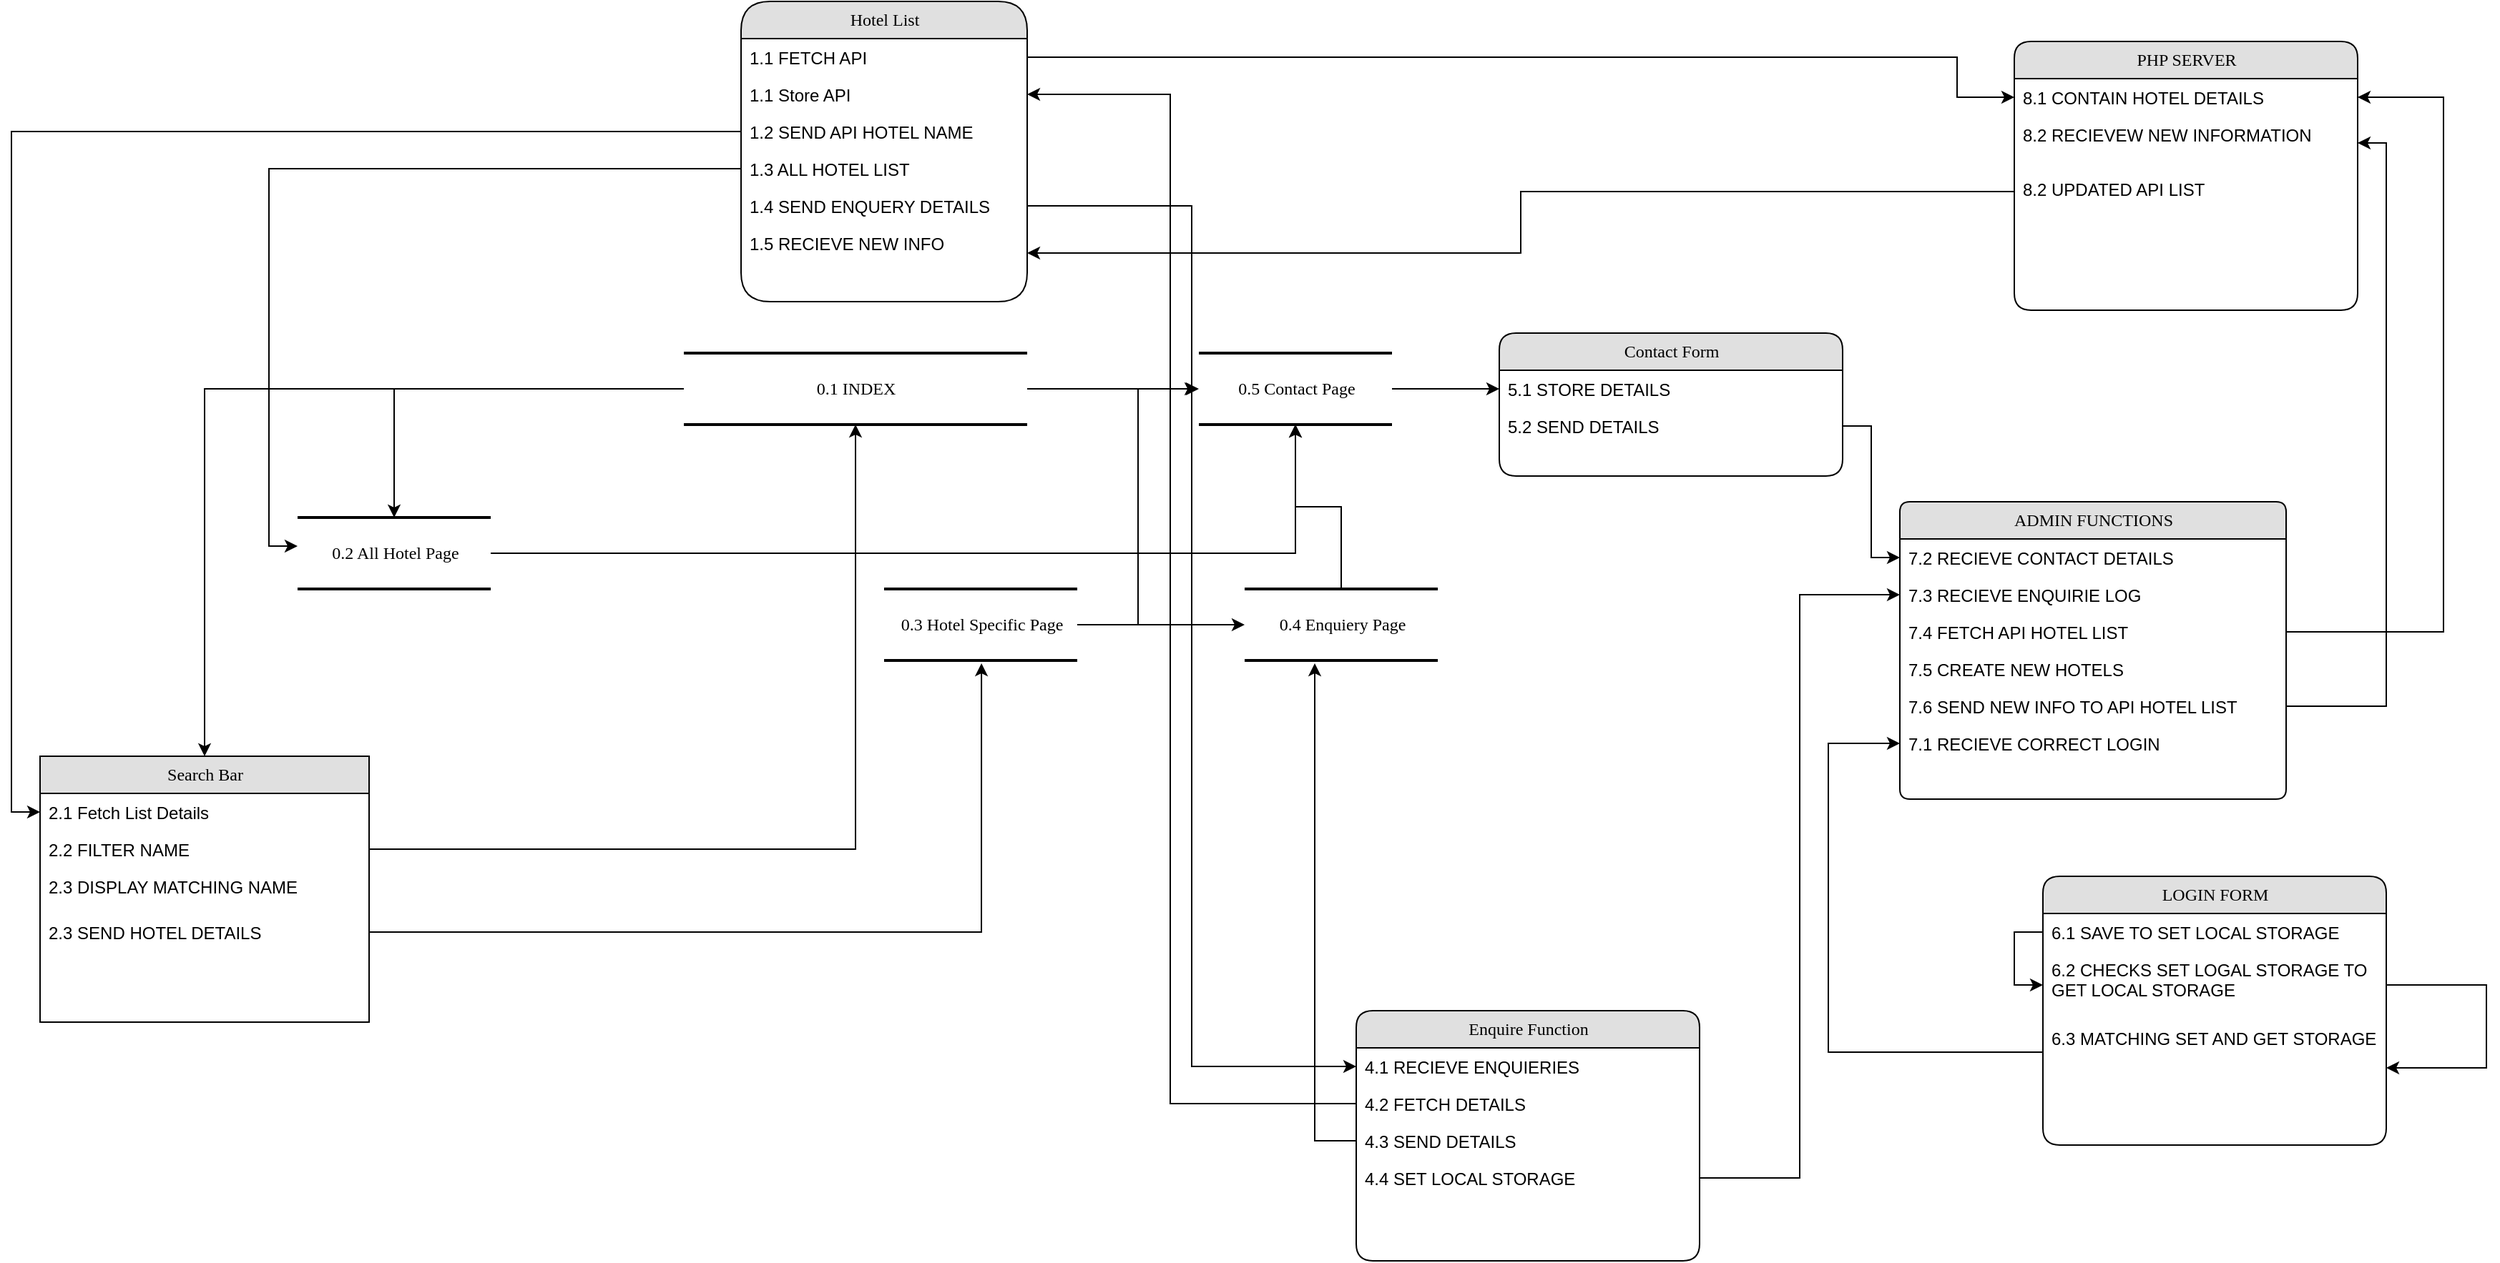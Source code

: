 <mxfile version="10.6.3" type="google"><diagram name="Page-1" id="b520641d-4fe3-3701-9064-5fc419738815"><mxGraphModel dx="3428" dy="1380" grid="1" gridSize="10" guides="1" tooltips="1" connect="1" arrows="1" fold="1" page="1" pageScale="1" pageWidth="1100" pageHeight="850" background="#ffffff" math="0" shadow="0"><root><mxCell id="0"/><mxCell id="1" parent="0"/><mxCell id="21ea969265ad0168-6" value="Search Bar&lt;br&gt;" style="swimlane;html=1;fontStyle=0;childLayout=stackLayout;horizontal=1;startSize=26;fillColor=#e0e0e0;horizontalStack=0;resizeParent=1;resizeLast=0;collapsible=1;marginBottom=0;swimlaneFillColor=#ffffff;align=center;rounded=1;shadow=0;comic=0;labelBackgroundColor=none;strokeColor=#000000;strokeWidth=1;fontFamily=Verdana;fontSize=12;fontColor=#000000;arcSize=0;" parent="1" vertex="1"><mxGeometry x="-490" y="566" width="230" height="186" as="geometry"/></mxCell><mxCell id="21ea969265ad0168-7" value="2.1 Fetch List Details&lt;br&gt;&lt;br&gt;" style="text;html=1;strokeColor=none;fillColor=none;spacingLeft=4;spacingRight=4;whiteSpace=wrap;overflow=hidden;rotatable=0;points=[[0,0.5],[1,0.5]];portConstraint=eastwest;" parent="21ea969265ad0168-6" vertex="1"><mxGeometry y="26" width="230" height="26" as="geometry"/></mxCell><mxCell id="21ea969265ad0168-8" value="2.2 FILTER NAME" style="text;html=1;strokeColor=none;fillColor=none;spacingLeft=4;spacingRight=4;whiteSpace=wrap;overflow=hidden;rotatable=0;points=[[0,0.5],[1,0.5]];portConstraint=eastwest;" parent="21ea969265ad0168-6" vertex="1"><mxGeometry y="52" width="230" height="26" as="geometry"/></mxCell><mxCell id="21ea969265ad0168-9" value="2.3 DISPLAY MATCHING NAME" style="text;html=1;strokeColor=none;fillColor=none;spacingLeft=4;spacingRight=4;whiteSpace=wrap;overflow=hidden;rotatable=0;points=[[0,0.5],[1,0.5]];portConstraint=eastwest;" parent="21ea969265ad0168-6" vertex="1"><mxGeometry y="78" width="230" height="32" as="geometry"/></mxCell><mxCell id="E_6C34pSmRQTVcCgLB4o-65" value="2.3 SEND HOTEL DETAILS&lt;br&gt;" style="text;html=1;strokeColor=none;fillColor=none;spacingLeft=4;spacingRight=4;whiteSpace=wrap;overflow=hidden;rotatable=0;points=[[0,0.5],[1,0.5]];portConstraint=eastwest;" vertex="1" parent="21ea969265ad0168-6"><mxGeometry y="110" width="230" height="26" as="geometry"/></mxCell><mxCell id="E_6C34pSmRQTVcCgLB4o-70" style="edgeStyle=orthogonalEdgeStyle;rounded=0;orthogonalLoop=1;jettySize=auto;html=1;" edge="1" parent="1" source="E_6C34pSmRQTVcCgLB4o-1" target="E_6C34pSmRQTVcCgLB4o-10"><mxGeometry relative="1" as="geometry"/></mxCell><mxCell id="E_6C34pSmRQTVcCgLB4o-94" style="edgeStyle=orthogonalEdgeStyle;rounded=0;orthogonalLoop=1;jettySize=auto;html=1;entryX=0;entryY=0.5;entryDx=0;entryDy=0;entryPerimeter=0;" edge="1" parent="1" source="E_6C34pSmRQTVcCgLB4o-1" target="E_6C34pSmRQTVcCgLB4o-9"><mxGeometry relative="1" as="geometry"><mxPoint x="-145" y="1411" as="targetPoint"/></mxGeometry></mxCell><mxCell id="E_6C34pSmRQTVcCgLB4o-148" style="edgeStyle=orthogonalEdgeStyle;rounded=0;orthogonalLoop=1;jettySize=auto;html=1;" edge="1" parent="1" source="E_6C34pSmRQTVcCgLB4o-1" target="21ea969265ad0168-6"><mxGeometry relative="1" as="geometry"/></mxCell><mxCell id="E_6C34pSmRQTVcCgLB4o-1" value="0.1 INDEX&lt;br&gt;" style="html=1;rounded=0;shadow=0;comic=0;labelBackgroundColor=none;strokeColor=#000000;strokeWidth=2;fillColor=#FFFFFF;fontFamily=Verdana;fontSize=12;fontColor=#000000;align=center;shape=mxgraph.ios7ui.horLines;" vertex="1" parent="1"><mxGeometry x="-40" y="284" width="240" height="50" as="geometry"/></mxCell><mxCell id="E_6C34pSmRQTVcCgLB4o-2" value="Hotel List&lt;br&gt;" style="swimlane;html=1;fontStyle=0;childLayout=stackLayout;horizontal=1;startSize=26;fillColor=#e0e0e0;horizontalStack=0;resizeParent=1;resizeLast=0;collapsible=1;marginBottom=0;swimlaneFillColor=#ffffff;align=center;rounded=1;shadow=0;comic=0;labelBackgroundColor=none;strokeColor=#000000;strokeWidth=1;fontFamily=Verdana;fontSize=12;fontColor=#000000;arcSize=26;" vertex="1" parent="1"><mxGeometry y="38" width="200" height="210" as="geometry"/></mxCell><mxCell id="E_6C34pSmRQTVcCgLB4o-3" value="1.1 FETCH API&lt;br&gt;" style="text;html=1;strokeColor=none;fillColor=none;spacingLeft=4;spacingRight=4;whiteSpace=wrap;overflow=hidden;rotatable=0;points=[[0,0.5],[1,0.5]];portConstraint=eastwest;" vertex="1" parent="E_6C34pSmRQTVcCgLB4o-2"><mxGeometry y="26" width="200" height="26" as="geometry"/></mxCell><mxCell id="E_6C34pSmRQTVcCgLB4o-171" value="1.1 Store API&lt;br&gt;" style="text;html=1;strokeColor=none;fillColor=none;spacingLeft=4;spacingRight=4;whiteSpace=wrap;overflow=hidden;rotatable=0;points=[[0,0.5],[1,0.5]];portConstraint=eastwest;" vertex="1" parent="E_6C34pSmRQTVcCgLB4o-2"><mxGeometry y="52" width="200" height="26" as="geometry"/></mxCell><mxCell id="E_6C34pSmRQTVcCgLB4o-4" value="1.2 SEND API HOTEL NAME&lt;br&gt;&lt;br&gt;" style="text;html=1;strokeColor=none;fillColor=none;spacingLeft=4;spacingRight=4;whiteSpace=wrap;overflow=hidden;rotatable=0;points=[[0,0.5],[1,0.5]];portConstraint=eastwest;" vertex="1" parent="E_6C34pSmRQTVcCgLB4o-2"><mxGeometry y="78" width="200" height="26" as="geometry"/></mxCell><mxCell id="E_6C34pSmRQTVcCgLB4o-5" value="1.3 ALL HOTEL LIST" style="text;html=1;strokeColor=none;fillColor=none;spacingLeft=4;spacingRight=4;whiteSpace=wrap;overflow=hidden;rotatable=0;points=[[0,0.5],[1,0.5]];portConstraint=eastwest;" vertex="1" parent="E_6C34pSmRQTVcCgLB4o-2"><mxGeometry y="104" width="200" height="26" as="geometry"/></mxCell><mxCell id="E_6C34pSmRQTVcCgLB4o-47" value="1.4 SEND ENQUERY DETAILS" style="text;html=1;strokeColor=none;fillColor=none;spacingLeft=4;spacingRight=4;whiteSpace=wrap;overflow=hidden;rotatable=0;points=[[0,0.5],[1,0.5]];portConstraint=eastwest;" vertex="1" parent="E_6C34pSmRQTVcCgLB4o-2"><mxGeometry y="130" width="200" height="26" as="geometry"/></mxCell><mxCell id="E_6C34pSmRQTVcCgLB4o-99" value="1.5 RECIEVE NEW INFO&lt;br&gt;" style="text;html=1;strokeColor=none;fillColor=none;spacingLeft=4;spacingRight=4;whiteSpace=wrap;overflow=hidden;rotatable=0;points=[[0,0.5],[1,0.5]];portConstraint=eastwest;" vertex="1" parent="E_6C34pSmRQTVcCgLB4o-2"><mxGeometry y="156" width="200" height="40" as="geometry"/></mxCell><mxCell id="E_6C34pSmRQTVcCgLB4o-88" style="edgeStyle=orthogonalEdgeStyle;rounded=0;orthogonalLoop=1;jettySize=auto;html=1;" edge="1" parent="1" source="E_6C34pSmRQTVcCgLB4o-8" target="E_6C34pSmRQTVcCgLB4o-19"><mxGeometry relative="1" as="geometry"/></mxCell><mxCell id="E_6C34pSmRQTVcCgLB4o-133" style="edgeStyle=orthogonalEdgeStyle;rounded=0;orthogonalLoop=1;jettySize=auto;html=1;entryX=-0.007;entryY=0.5;entryDx=0;entryDy=0;entryPerimeter=0;" edge="1" parent="1" source="E_6C34pSmRQTVcCgLB4o-8" target="E_6C34pSmRQTVcCgLB4o-9"><mxGeometry relative="1" as="geometry"/></mxCell><mxCell id="E_6C34pSmRQTVcCgLB4o-8" value="0.3 Hotel Specific Page&lt;br&gt;" style="html=1;rounded=0;shadow=0;comic=0;labelBackgroundColor=none;strokeColor=#000000;strokeWidth=2;fillColor=#FFFFFF;fontFamily=Verdana;fontSize=12;fontColor=#000000;align=center;shape=mxgraph.ios7ui.horLines;" vertex="1" parent="1"><mxGeometry x="100" y="449" width="135" height="50" as="geometry"/></mxCell><mxCell id="E_6C34pSmRQTVcCgLB4o-125" style="edgeStyle=orthogonalEdgeStyle;rounded=0;orthogonalLoop=1;jettySize=auto;html=1;" edge="1" parent="1" source="E_6C34pSmRQTVcCgLB4o-9" target="E_6C34pSmRQTVcCgLB4o-68"><mxGeometry relative="1" as="geometry"/></mxCell><mxCell id="E_6C34pSmRQTVcCgLB4o-9" value="0.5 Contact Page&lt;br&gt;" style="html=1;rounded=0;shadow=0;comic=0;labelBackgroundColor=none;strokeColor=#000000;strokeWidth=2;fillColor=#FFFFFF;fontFamily=Verdana;fontSize=12;fontColor=#000000;align=center;shape=mxgraph.ios7ui.horLines;" vertex="1" parent="1"><mxGeometry x="320" y="284" width="135" height="50" as="geometry"/></mxCell><mxCell id="E_6C34pSmRQTVcCgLB4o-114" style="edgeStyle=orthogonalEdgeStyle;rounded=0;orthogonalLoop=1;jettySize=auto;html=1;" edge="1" parent="1" source="E_6C34pSmRQTVcCgLB4o-19" target="E_6C34pSmRQTVcCgLB4o-9"><mxGeometry relative="1" as="geometry"/></mxCell><mxCell id="E_6C34pSmRQTVcCgLB4o-19" value="0.4 Enquiery Page&lt;br&gt;" style="html=1;rounded=0;shadow=0;comic=0;labelBackgroundColor=none;strokeColor=#000000;strokeWidth=2;fillColor=#FFFFFF;fontFamily=Verdana;fontSize=12;fontColor=#000000;align=center;shape=mxgraph.ios7ui.horLines;" vertex="1" parent="1"><mxGeometry x="352" y="449" width="135" height="50" as="geometry"/></mxCell><mxCell id="E_6C34pSmRQTVcCgLB4o-33" style="edgeStyle=orthogonalEdgeStyle;rounded=0;orthogonalLoop=1;jettySize=auto;html=1;exitX=0;exitY=0.5;exitDx=0;exitDy=0;entryX=0;entryY=0.5;entryDx=0;entryDy=0;" edge="1" parent="1" source="E_6C34pSmRQTVcCgLB4o-4" target="21ea969265ad0168-7"><mxGeometry relative="1" as="geometry"/></mxCell><mxCell id="E_6C34pSmRQTVcCgLB4o-37" value="Enquire Function&lt;br&gt;" style="swimlane;html=1;fontStyle=0;childLayout=stackLayout;horizontal=1;startSize=26;fillColor=#e0e0e0;horizontalStack=0;resizeParent=1;resizeLast=0;collapsible=1;marginBottom=0;swimlaneFillColor=#ffffff;align=center;rounded=1;shadow=0;comic=0;labelBackgroundColor=none;strokeColor=#000000;strokeWidth=1;fontFamily=Verdana;fontSize=12;fontColor=#000000;" vertex="1" parent="1"><mxGeometry x="430" y="744" width="240" height="175" as="geometry"><mxRectangle x="360" y="465" width="130" height="26" as="alternateBounds"/></mxGeometry></mxCell><mxCell id="E_6C34pSmRQTVcCgLB4o-38" value="4.1 RECIEVE ENQUIERIES&lt;br&gt;" style="text;html=1;strokeColor=none;fillColor=none;spacingLeft=4;spacingRight=4;whiteSpace=wrap;overflow=hidden;rotatable=0;points=[[0,0.5],[1,0.5]];portConstraint=eastwest;" vertex="1" parent="E_6C34pSmRQTVcCgLB4o-37"><mxGeometry y="26" width="240" height="26" as="geometry"/></mxCell><mxCell id="E_6C34pSmRQTVcCgLB4o-39" value="4.2 FETCH DETAILS" style="text;html=1;strokeColor=none;fillColor=none;spacingLeft=4;spacingRight=4;whiteSpace=wrap;overflow=hidden;rotatable=0;points=[[0,0.5],[1,0.5]];portConstraint=eastwest;" vertex="1" parent="E_6C34pSmRQTVcCgLB4o-37"><mxGeometry y="52" width="240" height="26" as="geometry"/></mxCell><mxCell id="E_6C34pSmRQTVcCgLB4o-40" value="4.3 SEND DETAILS&lt;br&gt;" style="text;html=1;strokeColor=none;fillColor=none;spacingLeft=4;spacingRight=4;whiteSpace=wrap;overflow=hidden;rotatable=0;points=[[0,0.5],[1,0.5]];portConstraint=eastwest;" vertex="1" parent="E_6C34pSmRQTVcCgLB4o-37"><mxGeometry y="78" width="240" height="26" as="geometry"/></mxCell><mxCell id="E_6C34pSmRQTVcCgLB4o-151" value="4.4 SET LOCAL STORAGE&amp;nbsp;&lt;br&gt;" style="text;html=1;strokeColor=none;fillColor=none;spacingLeft=4;spacingRight=4;whiteSpace=wrap;overflow=hidden;rotatable=0;points=[[0,0.5],[1,0.5]];portConstraint=eastwest;" vertex="1" parent="E_6C34pSmRQTVcCgLB4o-37"><mxGeometry y="104" width="240" height="26" as="geometry"/></mxCell><mxCell id="E_6C34pSmRQTVcCgLB4o-48" style="edgeStyle=orthogonalEdgeStyle;rounded=0;orthogonalLoop=1;jettySize=auto;html=1;exitX=0;exitY=0.5;exitDx=0;exitDy=0;entryX=0;entryY=0.4;entryDx=0;entryDy=0;entryPerimeter=0;" edge="1" parent="1" source="E_6C34pSmRQTVcCgLB4o-5" target="E_6C34pSmRQTVcCgLB4o-10"><mxGeometry relative="1" as="geometry"/></mxCell><mxCell id="E_6C34pSmRQTVcCgLB4o-49" value="ADMIN FUNCTIONS&lt;br&gt;" style="swimlane;html=1;fontStyle=0;childLayout=stackLayout;horizontal=1;startSize=26;fillColor=#e0e0e0;horizontalStack=0;resizeParent=1;resizeLast=0;collapsible=1;marginBottom=0;swimlaneFillColor=#ffffff;align=center;rounded=1;shadow=0;comic=0;labelBackgroundColor=none;strokeColor=#000000;strokeWidth=1;fontFamily=Verdana;fontSize=12;fontColor=#000000;arcSize=9;" vertex="1" parent="1"><mxGeometry x="810" y="388" width="270" height="208" as="geometry"><mxRectangle x="360" y="465" width="130" height="26" as="alternateBounds"/></mxGeometry></mxCell><mxCell id="E_6C34pSmRQTVcCgLB4o-50" value="7.2 RECIEVE CONTACT DETAILS&lt;br&gt;" style="text;html=1;strokeColor=none;fillColor=none;spacingLeft=4;spacingRight=4;whiteSpace=wrap;overflow=hidden;rotatable=0;points=[[0,0.5],[1,0.5]];portConstraint=eastwest;" vertex="1" parent="E_6C34pSmRQTVcCgLB4o-49"><mxGeometry y="26" width="270" height="26" as="geometry"/></mxCell><mxCell id="E_6C34pSmRQTVcCgLB4o-51" value="7.3 RECIEVE ENQUIRIE LOG" style="text;html=1;strokeColor=none;fillColor=none;spacingLeft=4;spacingRight=4;whiteSpace=wrap;overflow=hidden;rotatable=0;points=[[0,0.5],[1,0.5]];portConstraint=eastwest;" vertex="1" parent="E_6C34pSmRQTVcCgLB4o-49"><mxGeometry y="52" width="270" height="26" as="geometry"/></mxCell><mxCell id="E_6C34pSmRQTVcCgLB4o-52" value="7.4 FETCH API HOTEL LIST" style="text;html=1;strokeColor=none;fillColor=none;spacingLeft=4;spacingRight=4;whiteSpace=wrap;overflow=hidden;rotatable=0;points=[[0,0.5],[1,0.5]];portConstraint=eastwest;" vertex="1" parent="E_6C34pSmRQTVcCgLB4o-49"><mxGeometry y="78" width="270" height="26" as="geometry"/></mxCell><mxCell id="E_6C34pSmRQTVcCgLB4o-53" value="7.5 CREATE NEW HOTELS" style="text;html=1;strokeColor=none;fillColor=none;spacingLeft=4;spacingRight=4;whiteSpace=wrap;overflow=hidden;rotatable=0;points=[[0,0.5],[1,0.5]];portConstraint=eastwest;" vertex="1" parent="E_6C34pSmRQTVcCgLB4o-49"><mxGeometry y="104" width="270" height="26" as="geometry"/></mxCell><mxCell id="E_6C34pSmRQTVcCgLB4o-55" value="7.6 SEND NEW INFO TO API HOTEL LIST" style="text;html=1;strokeColor=none;fillColor=none;spacingLeft=4;spacingRight=4;whiteSpace=wrap;overflow=hidden;rotatable=0;points=[[0,0.5],[1,0.5]];portConstraint=eastwest;" vertex="1" parent="E_6C34pSmRQTVcCgLB4o-49"><mxGeometry y="130" width="270" height="26" as="geometry"/></mxCell><mxCell id="E_6C34pSmRQTVcCgLB4o-136" value="7.1 RECIEVE CORRECT LOGIN" style="text;html=1;strokeColor=none;fillColor=none;spacingLeft=4;spacingRight=4;whiteSpace=wrap;overflow=hidden;rotatable=0;points=[[0,0.5],[1,0.5]];portConstraint=eastwest;" vertex="1" parent="E_6C34pSmRQTVcCgLB4o-49"><mxGeometry y="156" width="270" height="26" as="geometry"/></mxCell><mxCell id="E_6C34pSmRQTVcCgLB4o-56" value="LOGIN FORM" style="swimlane;html=1;fontStyle=0;childLayout=stackLayout;horizontal=1;startSize=26;fillColor=#e0e0e0;horizontalStack=0;resizeParent=1;resizeLast=0;collapsible=1;marginBottom=0;swimlaneFillColor=#ffffff;align=center;rounded=1;shadow=0;comic=0;labelBackgroundColor=none;strokeColor=#000000;strokeWidth=1;fontFamily=Verdana;fontSize=12;fontColor=#000000;" vertex="1" parent="1"><mxGeometry x="910" y="650" width="240" height="188" as="geometry"><mxRectangle x="360" y="465" width="130" height="26" as="alternateBounds"/></mxGeometry></mxCell><mxCell id="E_6C34pSmRQTVcCgLB4o-162" style="edgeStyle=orthogonalEdgeStyle;rounded=0;orthogonalLoop=1;jettySize=auto;html=1;entryX=0;entryY=0.5;entryDx=0;entryDy=0;" edge="1" parent="E_6C34pSmRQTVcCgLB4o-56" source="E_6C34pSmRQTVcCgLB4o-80" target="E_6C34pSmRQTVcCgLB4o-106"><mxGeometry relative="1" as="geometry"/></mxCell><mxCell id="E_6C34pSmRQTVcCgLB4o-80" value="6.1 SAVE TO SET LOCAL STORAGE" style="text;html=1;strokeColor=none;fillColor=none;spacingLeft=4;spacingRight=4;whiteSpace=wrap;overflow=hidden;rotatable=0;points=[[0,0.5],[1,0.5]];portConstraint=eastwest;" vertex="1" parent="E_6C34pSmRQTVcCgLB4o-56"><mxGeometry y="26" width="240" height="26" as="geometry"/></mxCell><mxCell id="E_6C34pSmRQTVcCgLB4o-106" value="6.2 CHECKS SET LOGAL STORAGE TO GET LOCAL STORAGE" style="text;html=1;strokeColor=none;fillColor=none;spacingLeft=4;spacingRight=4;whiteSpace=wrap;overflow=hidden;rotatable=0;points=[[0,0.5],[1,0.5]];portConstraint=eastwest;" vertex="1" parent="E_6C34pSmRQTVcCgLB4o-56"><mxGeometry y="52" width="240" height="48" as="geometry"/></mxCell><mxCell id="E_6C34pSmRQTVcCgLB4o-160" value="6.3 MATCHING SET AND GET STORAGE" style="text;html=1;strokeColor=none;fillColor=none;spacingLeft=4;spacingRight=4;whiteSpace=wrap;overflow=hidden;rotatable=0;points=[[0,0.5],[1,0.5]];portConstraint=eastwest;" vertex="1" parent="E_6C34pSmRQTVcCgLB4o-56"><mxGeometry y="100" width="240" height="68" as="geometry"/></mxCell><mxCell id="E_6C34pSmRQTVcCgLB4o-164" style="edgeStyle=orthogonalEdgeStyle;rounded=0;orthogonalLoop=1;jettySize=auto;html=1;entryX=1;entryY=0.5;entryDx=0;entryDy=0;exitX=1;exitY=0.5;exitDx=0;exitDy=0;" edge="1" parent="E_6C34pSmRQTVcCgLB4o-56" source="E_6C34pSmRQTVcCgLB4o-106" target="E_6C34pSmRQTVcCgLB4o-160"><mxGeometry relative="1" as="geometry"><mxPoint x="260" y="122" as="targetPoint"/><Array as="points"><mxPoint x="310" y="76"/><mxPoint x="310" y="134"/></Array></mxGeometry></mxCell><mxCell id="E_6C34pSmRQTVcCgLB4o-67" value="Contact Form&lt;br&gt;" style="swimlane;html=1;fontStyle=0;childLayout=stackLayout;horizontal=1;startSize=26;fillColor=#e0e0e0;horizontalStack=0;resizeParent=1;resizeLast=0;collapsible=1;marginBottom=0;swimlaneFillColor=#ffffff;align=center;rounded=1;shadow=0;comic=0;labelBackgroundColor=none;strokeColor=#000000;strokeWidth=1;fontFamily=Verdana;fontSize=12;fontColor=#000000;" vertex="1" parent="1"><mxGeometry x="530" y="270" width="240" height="100" as="geometry"><mxRectangle x="360" y="465" width="130" height="26" as="alternateBounds"/></mxGeometry></mxCell><mxCell id="E_6C34pSmRQTVcCgLB4o-68" value="5.1 STORE DETAILS&lt;br&gt;" style="text;html=1;strokeColor=none;fillColor=none;spacingLeft=4;spacingRight=4;whiteSpace=wrap;overflow=hidden;rotatable=0;points=[[0,0.5],[1,0.5]];portConstraint=eastwest;" vertex="1" parent="E_6C34pSmRQTVcCgLB4o-67"><mxGeometry y="26" width="240" height="26" as="geometry"/></mxCell><mxCell id="E_6C34pSmRQTVcCgLB4o-69" value="5.2 SEND DETAILS" style="text;html=1;strokeColor=none;fillColor=none;spacingLeft=4;spacingRight=4;whiteSpace=wrap;overflow=hidden;rotatable=0;points=[[0,0.5],[1,0.5]];portConstraint=eastwest;" vertex="1" parent="E_6C34pSmRQTVcCgLB4o-67"><mxGeometry y="52" width="240" height="26" as="geometry"/></mxCell><mxCell id="E_6C34pSmRQTVcCgLB4o-93" style="edgeStyle=orthogonalEdgeStyle;rounded=0;orthogonalLoop=1;jettySize=auto;html=1;" edge="1" parent="1" source="21ea969265ad0168-8" target="E_6C34pSmRQTVcCgLB4o-1"><mxGeometry relative="1" as="geometry"/></mxCell><mxCell id="E_6C34pSmRQTVcCgLB4o-97" style="edgeStyle=orthogonalEdgeStyle;rounded=0;orthogonalLoop=1;jettySize=auto;html=1;" edge="1" parent="1" source="E_6C34pSmRQTVcCgLB4o-47" target="E_6C34pSmRQTVcCgLB4o-38"><mxGeometry relative="1" as="geometry"/></mxCell><mxCell id="E_6C34pSmRQTVcCgLB4o-135" style="edgeStyle=orthogonalEdgeStyle;rounded=0;orthogonalLoop=1;jettySize=auto;html=1;" edge="1" parent="1" source="E_6C34pSmRQTVcCgLB4o-10" target="E_6C34pSmRQTVcCgLB4o-9"><mxGeometry relative="1" as="geometry"/></mxCell><mxCell id="E_6C34pSmRQTVcCgLB4o-10" value="0.2 All Hotel Page&lt;br&gt;" style="html=1;rounded=0;shadow=0;comic=0;labelBackgroundColor=none;strokeColor=#000000;strokeWidth=2;fillColor=#FFFFFF;fontFamily=Verdana;fontSize=12;fontColor=#000000;align=center;shape=mxgraph.ios7ui.horLines;" vertex="1" parent="1"><mxGeometry x="-310" y="399" width="135" height="50" as="geometry"/></mxCell><mxCell id="E_6C34pSmRQTVcCgLB4o-127" style="edgeStyle=orthogonalEdgeStyle;rounded=0;orthogonalLoop=1;jettySize=auto;html=1;" edge="1" parent="1" source="E_6C34pSmRQTVcCgLB4o-69" target="E_6C34pSmRQTVcCgLB4o-50"><mxGeometry relative="1" as="geometry"><mxPoint x="490" y="335" as="targetPoint"/></mxGeometry></mxCell><mxCell id="E_6C34pSmRQTVcCgLB4o-149" style="edgeStyle=orthogonalEdgeStyle;rounded=0;orthogonalLoop=1;jettySize=auto;html=1;entryX=0.504;entryY=1.04;entryDx=0;entryDy=0;entryPerimeter=0;" edge="1" parent="1" source="E_6C34pSmRQTVcCgLB4o-65" target="E_6C34pSmRQTVcCgLB4o-8"><mxGeometry relative="1" as="geometry"/></mxCell><mxCell id="E_6C34pSmRQTVcCgLB4o-150" style="edgeStyle=orthogonalEdgeStyle;rounded=0;orthogonalLoop=1;jettySize=auto;html=1;entryX=0.363;entryY=1.04;entryDx=0;entryDy=0;entryPerimeter=0;" edge="1" parent="1" source="E_6C34pSmRQTVcCgLB4o-40" target="E_6C34pSmRQTVcCgLB4o-19"><mxGeometry relative="1" as="geometry"/></mxCell><mxCell id="E_6C34pSmRQTVcCgLB4o-153" style="edgeStyle=orthogonalEdgeStyle;rounded=0;orthogonalLoop=1;jettySize=auto;html=1;entryX=1;entryY=0.5;entryDx=0;entryDy=0;" edge="1" parent="1" source="E_6C34pSmRQTVcCgLB4o-39" target="E_6C34pSmRQTVcCgLB4o-171"><mxGeometry relative="1" as="geometry"><mxPoint x="290" y="809" as="targetPoint"/><Array as="points"><mxPoint x="300" y="809"/><mxPoint x="300" y="103"/></Array></mxGeometry></mxCell><mxCell id="E_6C34pSmRQTVcCgLB4o-154" style="edgeStyle=orthogonalEdgeStyle;rounded=0;orthogonalLoop=1;jettySize=auto;html=1;entryX=0;entryY=0.5;entryDx=0;entryDy=0;" edge="1" parent="1" source="E_6C34pSmRQTVcCgLB4o-151" target="E_6C34pSmRQTVcCgLB4o-51"><mxGeometry relative="1" as="geometry"/></mxCell><mxCell id="E_6C34pSmRQTVcCgLB4o-156" style="edgeStyle=orthogonalEdgeStyle;rounded=0;orthogonalLoop=1;jettySize=auto;html=1;entryX=0;entryY=0.5;entryDx=0;entryDy=0;" edge="1" parent="1" target="E_6C34pSmRQTVcCgLB4o-136"><mxGeometry relative="1" as="geometry"><Array as="points"><mxPoint x="770" y="915"/><mxPoint x="770" y="583"/></Array></mxGeometry></mxCell><mxCell id="E_6C34pSmRQTVcCgLB4o-161" style="edgeStyle=orthogonalEdgeStyle;rounded=0;orthogonalLoop=1;jettySize=auto;html=1;entryX=0;entryY=0.5;entryDx=0;entryDy=0;exitX=0;exitY=0.338;exitDx=0;exitDy=0;exitPerimeter=0;" edge="1" parent="1" source="E_6C34pSmRQTVcCgLB4o-160" target="E_6C34pSmRQTVcCgLB4o-136"><mxGeometry relative="1" as="geometry"><Array as="points"><mxPoint x="760" y="773"/><mxPoint x="760" y="557"/></Array></mxGeometry></mxCell><mxCell id="E_6C34pSmRQTVcCgLB4o-165" value="PHP SERVER" style="swimlane;html=1;fontStyle=0;childLayout=stackLayout;horizontal=1;startSize=26;fillColor=#e0e0e0;horizontalStack=0;resizeParent=1;resizeLast=0;collapsible=1;marginBottom=0;swimlaneFillColor=#ffffff;align=center;rounded=1;shadow=0;comic=0;labelBackgroundColor=none;strokeColor=#000000;strokeWidth=1;fontFamily=Verdana;fontSize=12;fontColor=#000000;" vertex="1" parent="1"><mxGeometry x="890" y="66" width="240" height="188" as="geometry"><mxRectangle x="360" y="465" width="130" height="26" as="alternateBounds"/></mxGeometry></mxCell><mxCell id="E_6C34pSmRQTVcCgLB4o-167" value="8.1 CONTAIN HOTEL DETAILS" style="text;html=1;strokeColor=none;fillColor=none;spacingLeft=4;spacingRight=4;whiteSpace=wrap;overflow=hidden;rotatable=0;points=[[0,0.5],[1,0.5]];portConstraint=eastwest;" vertex="1" parent="E_6C34pSmRQTVcCgLB4o-165"><mxGeometry y="26" width="240" height="26" as="geometry"/></mxCell><mxCell id="E_6C34pSmRQTVcCgLB4o-168" value="8.2 RECIEVEW NEW INFORMATION" style="text;html=1;strokeColor=none;fillColor=none;spacingLeft=4;spacingRight=4;whiteSpace=wrap;overflow=hidden;rotatable=0;points=[[0,0.5],[1,0.5]];portConstraint=eastwest;" vertex="1" parent="E_6C34pSmRQTVcCgLB4o-165"><mxGeometry y="52" width="240" height="38" as="geometry"/></mxCell><mxCell id="E_6C34pSmRQTVcCgLB4o-176" value="8.2 UPDATED API LIST" style="text;html=1;strokeColor=none;fillColor=none;spacingLeft=4;spacingRight=4;whiteSpace=wrap;overflow=hidden;rotatable=0;points=[[0,0.5],[1,0.5]];portConstraint=eastwest;" vertex="1" parent="E_6C34pSmRQTVcCgLB4o-165"><mxGeometry y="90" width="240" height="48" as="geometry"/></mxCell><mxCell id="E_6C34pSmRQTVcCgLB4o-172" style="edgeStyle=orthogonalEdgeStyle;rounded=0;orthogonalLoop=1;jettySize=auto;html=1;entryX=0;entryY=0.5;entryDx=0;entryDy=0;" edge="1" parent="1" source="E_6C34pSmRQTVcCgLB4o-3" target="E_6C34pSmRQTVcCgLB4o-167"><mxGeometry relative="1" as="geometry"><mxPoint x="1100" y="180" as="targetPoint"/><Array as="points"><mxPoint x="850" y="77"/><mxPoint x="850" y="105"/></Array></mxGeometry></mxCell><mxCell id="E_6C34pSmRQTVcCgLB4o-173" style="edgeStyle=orthogonalEdgeStyle;rounded=0;orthogonalLoop=1;jettySize=auto;html=1;entryX=1;entryY=0.5;entryDx=0;entryDy=0;" edge="1" parent="1" source="E_6C34pSmRQTVcCgLB4o-52" target="E_6C34pSmRQTVcCgLB4o-167"><mxGeometry relative="1" as="geometry"><mxPoint x="1190" y="479" as="targetPoint"/><Array as="points"><mxPoint x="1190" y="479"/><mxPoint x="1190" y="105"/></Array></mxGeometry></mxCell><mxCell id="E_6C34pSmRQTVcCgLB4o-177" style="edgeStyle=orthogonalEdgeStyle;rounded=0;orthogonalLoop=1;jettySize=auto;html=1;entryX=1;entryY=0.5;entryDx=0;entryDy=0;exitX=0.002;exitY=0.313;exitDx=0;exitDy=0;exitPerimeter=0;" edge="1" parent="1" source="E_6C34pSmRQTVcCgLB4o-176" target="E_6C34pSmRQTVcCgLB4o-99"><mxGeometry relative="1" as="geometry"><mxPoint x="800" y="160" as="sourcePoint"/></mxGeometry></mxCell><mxCell id="E_6C34pSmRQTVcCgLB4o-178" style="edgeStyle=orthogonalEdgeStyle;rounded=0;orthogonalLoop=1;jettySize=auto;html=1;entryX=1;entryY=0.5;entryDx=0;entryDy=0;" edge="1" parent="1" source="E_6C34pSmRQTVcCgLB4o-55" target="E_6C34pSmRQTVcCgLB4o-168"><mxGeometry relative="1" as="geometry"/></mxCell></root></mxGraphModel></diagram></mxfile>